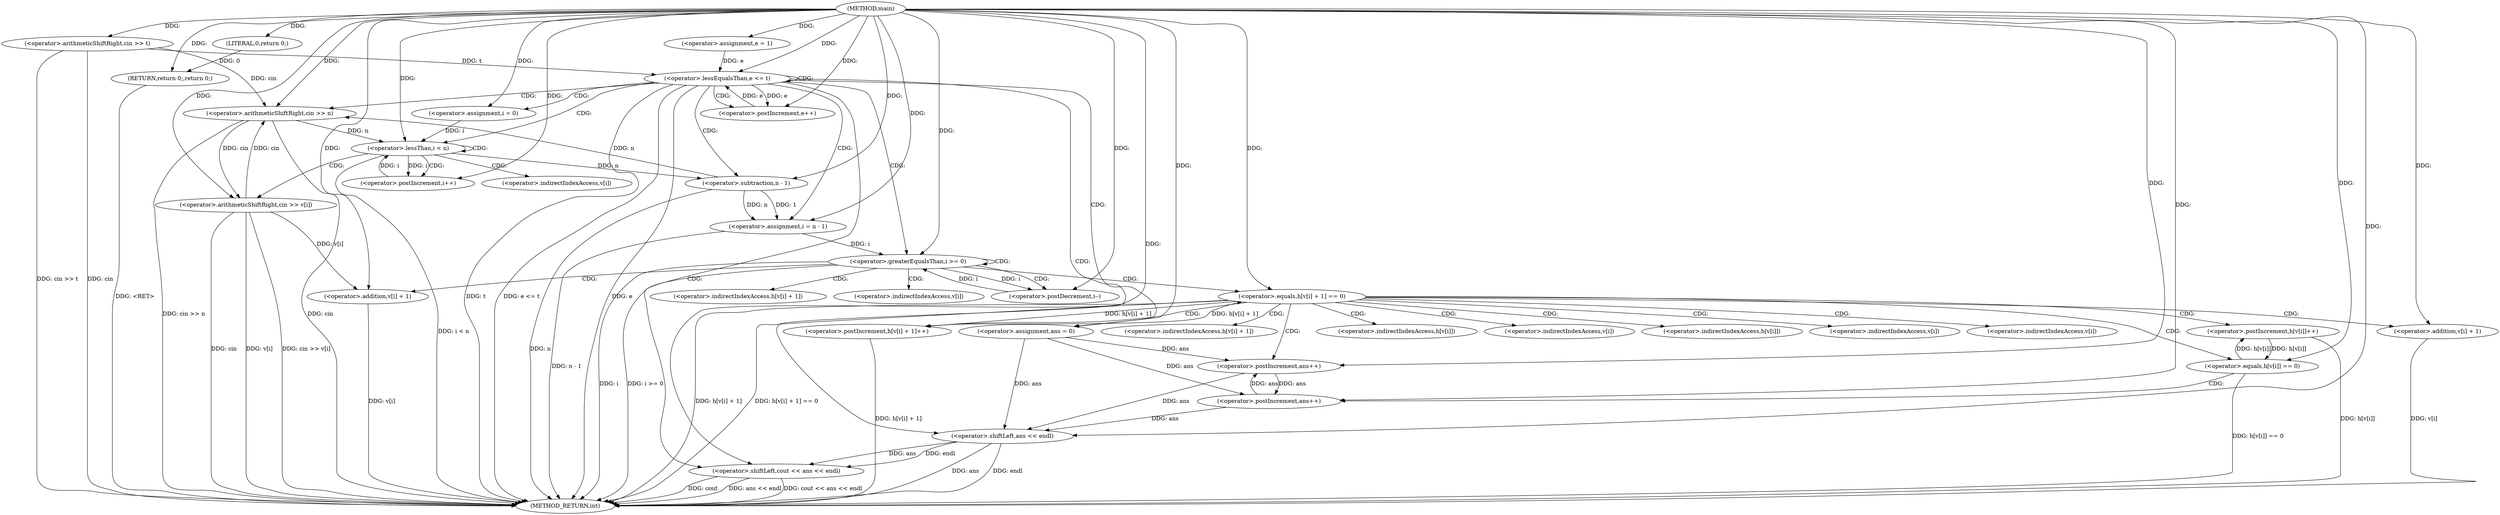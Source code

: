 digraph "main" {  
"1000102" [label = "(METHOD,main)" ]
"1000205" [label = "(METHOD_RETURN,int)" ]
"1000105" [label = "(<operator>.arithmeticShiftRight,cin >> t)" ]
"1000203" [label = "(RETURN,return 0;,return 0;)" ]
"1000110" [label = "(<operator>.assignment,e = 1)" ]
"1000113" [label = "(<operator>.lessEqualsThan,e <= t)" ]
"1000116" [label = "(<operator>.postIncrement,e++)" ]
"1000204" [label = "(LITERAL,0,return 0;)" ]
"1000120" [label = "(<operator>.arithmeticShiftRight,cin >> n)" ]
"1000142" [label = "(<operator>.assignment,ans = 0)" ]
"1000198" [label = "(<operator>.shiftLeft,cout << ans << endl)" ]
"1000126" [label = "(<operator>.assignment,i = 0)" ]
"1000129" [label = "(<operator>.lessThan,i < n)" ]
"1000132" [label = "(<operator>.postIncrement,i++)" ]
"1000147" [label = "(<operator>.assignment,i = n - 1)" ]
"1000152" [label = "(<operator>.greaterEqualsThan,i >= 0)" ]
"1000155" [label = "(<operator>.postDecrement,i--)" ]
"1000135" [label = "(<operator>.arithmeticShiftRight,cin >> v[i])" ]
"1000200" [label = "(<operator>.shiftLeft,ans << endl)" ]
"1000149" [label = "(<operator>.subtraction,n - 1)" ]
"1000159" [label = "(<operator>.equals,h[v[i] + 1] == 0)" ]
"1000169" [label = "(<operator>.postIncrement,h[v[i] + 1]++)" ]
"1000177" [label = "(<operator>.postIncrement,ans++)" ]
"1000192" [label = "(<operator>.postIncrement,h[v[i]]++)" ]
"1000162" [label = "(<operator>.addition,v[i] + 1)" ]
"1000182" [label = "(<operator>.equals,h[v[i]] == 0)" ]
"1000172" [label = "(<operator>.addition,v[i] + 1)" ]
"1000190" [label = "(<operator>.postIncrement,ans++)" ]
"1000137" [label = "(<operator>.indirectIndexAccess,v[i])" ]
"1000160" [label = "(<operator>.indirectIndexAccess,h[v[i] + 1])" ]
"1000170" [label = "(<operator>.indirectIndexAccess,h[v[i] + 1])" ]
"1000163" [label = "(<operator>.indirectIndexAccess,v[i])" ]
"1000193" [label = "(<operator>.indirectIndexAccess,h[v[i]])" ]
"1000173" [label = "(<operator>.indirectIndexAccess,v[i])" ]
"1000183" [label = "(<operator>.indirectIndexAccess,h[v[i]])" ]
"1000195" [label = "(<operator>.indirectIndexAccess,v[i])" ]
"1000185" [label = "(<operator>.indirectIndexAccess,v[i])" ]
  "1000105" -> "1000205"  [ label = "DDG: cin"] 
  "1000105" -> "1000205"  [ label = "DDG: cin >> t"] 
  "1000113" -> "1000205"  [ label = "DDG: e"] 
  "1000113" -> "1000205"  [ label = "DDG: t"] 
  "1000113" -> "1000205"  [ label = "DDG: e <= t"] 
  "1000120" -> "1000205"  [ label = "DDG: cin"] 
  "1000120" -> "1000205"  [ label = "DDG: cin >> n"] 
  "1000129" -> "1000205"  [ label = "DDG: i < n"] 
  "1000149" -> "1000205"  [ label = "DDG: n"] 
  "1000147" -> "1000205"  [ label = "DDG: n - 1"] 
  "1000152" -> "1000205"  [ label = "DDG: i"] 
  "1000152" -> "1000205"  [ label = "DDG: i >= 0"] 
  "1000200" -> "1000205"  [ label = "DDG: ans"] 
  "1000198" -> "1000205"  [ label = "DDG: ans << endl"] 
  "1000198" -> "1000205"  [ label = "DDG: cout << ans << endl"] 
  "1000162" -> "1000205"  [ label = "DDG: v[i]"] 
  "1000159" -> "1000205"  [ label = "DDG: h[v[i] + 1]"] 
  "1000159" -> "1000205"  [ label = "DDG: h[v[i] + 1] == 0"] 
  "1000182" -> "1000205"  [ label = "DDG: h[v[i]] == 0"] 
  "1000192" -> "1000205"  [ label = "DDG: h[v[i]]"] 
  "1000172" -> "1000205"  [ label = "DDG: v[i]"] 
  "1000169" -> "1000205"  [ label = "DDG: h[v[i] + 1]"] 
  "1000135" -> "1000205"  [ label = "DDG: cin"] 
  "1000135" -> "1000205"  [ label = "DDG: v[i]"] 
  "1000135" -> "1000205"  [ label = "DDG: cin >> v[i]"] 
  "1000203" -> "1000205"  [ label = "DDG: <RET>"] 
  "1000198" -> "1000205"  [ label = "DDG: cout"] 
  "1000200" -> "1000205"  [ label = "DDG: endl"] 
  "1000204" -> "1000203"  [ label = "DDG: 0"] 
  "1000102" -> "1000203"  [ label = "DDG: "] 
  "1000102" -> "1000105"  [ label = "DDG: "] 
  "1000102" -> "1000110"  [ label = "DDG: "] 
  "1000102" -> "1000204"  [ label = "DDG: "] 
  "1000110" -> "1000113"  [ label = "DDG: e"] 
  "1000116" -> "1000113"  [ label = "DDG: e"] 
  "1000102" -> "1000113"  [ label = "DDG: "] 
  "1000105" -> "1000113"  [ label = "DDG: t"] 
  "1000113" -> "1000116"  [ label = "DDG: e"] 
  "1000102" -> "1000116"  [ label = "DDG: "] 
  "1000102" -> "1000142"  [ label = "DDG: "] 
  "1000105" -> "1000120"  [ label = "DDG: cin"] 
  "1000135" -> "1000120"  [ label = "DDG: cin"] 
  "1000102" -> "1000120"  [ label = "DDG: "] 
  "1000149" -> "1000120"  [ label = "DDG: n"] 
  "1000102" -> "1000126"  [ label = "DDG: "] 
  "1000149" -> "1000147"  [ label = "DDG: 1"] 
  "1000149" -> "1000147"  [ label = "DDG: n"] 
  "1000102" -> "1000198"  [ label = "DDG: "] 
  "1000200" -> "1000198"  [ label = "DDG: ans"] 
  "1000200" -> "1000198"  [ label = "DDG: endl"] 
  "1000126" -> "1000129"  [ label = "DDG: i"] 
  "1000132" -> "1000129"  [ label = "DDG: i"] 
  "1000102" -> "1000129"  [ label = "DDG: "] 
  "1000120" -> "1000129"  [ label = "DDG: n"] 
  "1000129" -> "1000132"  [ label = "DDG: i"] 
  "1000102" -> "1000132"  [ label = "DDG: "] 
  "1000102" -> "1000147"  [ label = "DDG: "] 
  "1000147" -> "1000152"  [ label = "DDG: i"] 
  "1000155" -> "1000152"  [ label = "DDG: i"] 
  "1000102" -> "1000152"  [ label = "DDG: "] 
  "1000152" -> "1000155"  [ label = "DDG: i"] 
  "1000102" -> "1000155"  [ label = "DDG: "] 
  "1000142" -> "1000200"  [ label = "DDG: ans"] 
  "1000190" -> "1000200"  [ label = "DDG: ans"] 
  "1000177" -> "1000200"  [ label = "DDG: ans"] 
  "1000102" -> "1000200"  [ label = "DDG: "] 
  "1000120" -> "1000135"  [ label = "DDG: cin"] 
  "1000102" -> "1000135"  [ label = "DDG: "] 
  "1000129" -> "1000149"  [ label = "DDG: n"] 
  "1000102" -> "1000149"  [ label = "DDG: "] 
  "1000169" -> "1000159"  [ label = "DDG: h[v[i] + 1]"] 
  "1000102" -> "1000159"  [ label = "DDG: "] 
  "1000159" -> "1000169"  [ label = "DDG: h[v[i] + 1]"] 
  "1000142" -> "1000177"  [ label = "DDG: ans"] 
  "1000190" -> "1000177"  [ label = "DDG: ans"] 
  "1000102" -> "1000177"  [ label = "DDG: "] 
  "1000135" -> "1000162"  [ label = "DDG: v[i]"] 
  "1000102" -> "1000162"  [ label = "DDG: "] 
  "1000182" -> "1000192"  [ label = "DDG: h[v[i]]"] 
  "1000102" -> "1000172"  [ label = "DDG: "] 
  "1000192" -> "1000182"  [ label = "DDG: h[v[i]]"] 
  "1000102" -> "1000182"  [ label = "DDG: "] 
  "1000142" -> "1000190"  [ label = "DDG: ans"] 
  "1000177" -> "1000190"  [ label = "DDG: ans"] 
  "1000102" -> "1000190"  [ label = "DDG: "] 
  "1000113" -> "1000200"  [ label = "CDG: "] 
  "1000113" -> "1000142"  [ label = "CDG: "] 
  "1000113" -> "1000152"  [ label = "CDG: "] 
  "1000113" -> "1000149"  [ label = "CDG: "] 
  "1000113" -> "1000116"  [ label = "CDG: "] 
  "1000113" -> "1000120"  [ label = "CDG: "] 
  "1000113" -> "1000113"  [ label = "CDG: "] 
  "1000113" -> "1000126"  [ label = "CDG: "] 
  "1000113" -> "1000129"  [ label = "CDG: "] 
  "1000113" -> "1000147"  [ label = "CDG: "] 
  "1000113" -> "1000198"  [ label = "CDG: "] 
  "1000129" -> "1000135"  [ label = "CDG: "] 
  "1000129" -> "1000132"  [ label = "CDG: "] 
  "1000129" -> "1000137"  [ label = "CDG: "] 
  "1000129" -> "1000129"  [ label = "CDG: "] 
  "1000152" -> "1000152"  [ label = "CDG: "] 
  "1000152" -> "1000163"  [ label = "CDG: "] 
  "1000152" -> "1000159"  [ label = "CDG: "] 
  "1000152" -> "1000155"  [ label = "CDG: "] 
  "1000152" -> "1000160"  [ label = "CDG: "] 
  "1000152" -> "1000162"  [ label = "CDG: "] 
  "1000159" -> "1000182"  [ label = "CDG: "] 
  "1000159" -> "1000195"  [ label = "CDG: "] 
  "1000159" -> "1000183"  [ label = "CDG: "] 
  "1000159" -> "1000172"  [ label = "CDG: "] 
  "1000159" -> "1000169"  [ label = "CDG: "] 
  "1000159" -> "1000173"  [ label = "CDG: "] 
  "1000159" -> "1000170"  [ label = "CDG: "] 
  "1000159" -> "1000193"  [ label = "CDG: "] 
  "1000159" -> "1000192"  [ label = "CDG: "] 
  "1000159" -> "1000177"  [ label = "CDG: "] 
  "1000159" -> "1000185"  [ label = "CDG: "] 
  "1000182" -> "1000190"  [ label = "CDG: "] 
}
